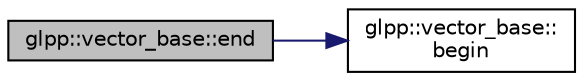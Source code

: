 digraph "glpp::vector_base::end"
{
  edge [fontname="Helvetica",fontsize="10",labelfontname="Helvetica",labelfontsize="10"];
  node [fontname="Helvetica",fontsize="10",shape=record];
  rankdir="LR";
  Node7 [label="glpp::vector_base::end",height=0.2,width=0.4,color="black", fillcolor="grey75", style="filled", fontcolor="black"];
  Node7 -> Node8 [color="midnightblue",fontsize="10",style="solid",fontname="Helvetica"];
  Node8 [label="glpp::vector_base::\lbegin",height=0.2,width=0.4,color="black", fillcolor="white", style="filled",URL="$classglpp_1_1vector__base.html#af9bf222e1947fe23a560b7e7c8f574a4",tooltip="Get the iterator to the first element. "];
}
